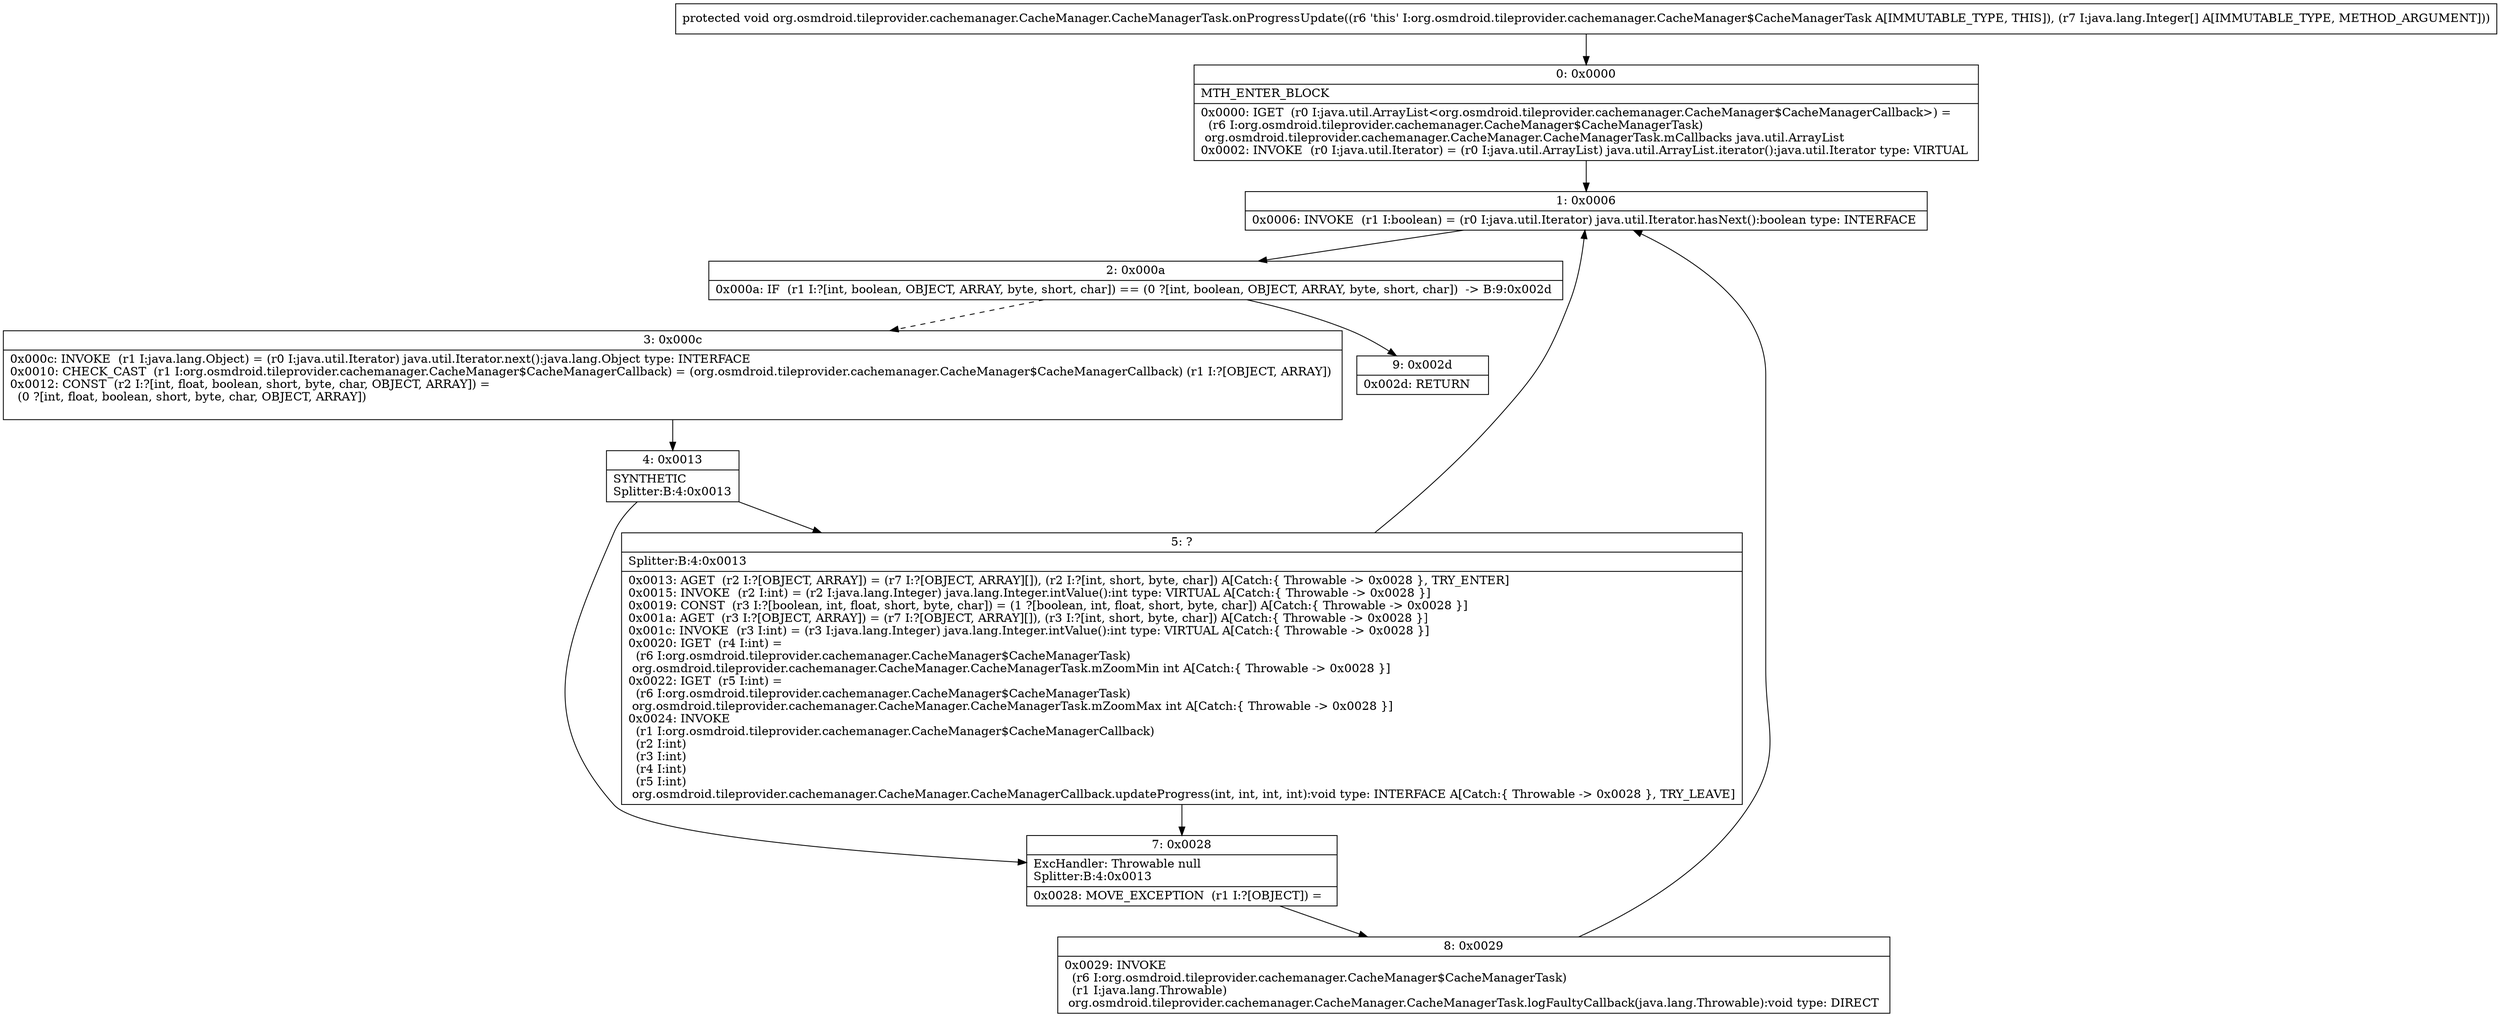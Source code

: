 digraph "CFG fororg.osmdroid.tileprovider.cachemanager.CacheManager.CacheManagerTask.onProgressUpdate([Ljava\/lang\/Integer;)V" {
Node_0 [shape=record,label="{0\:\ 0x0000|MTH_ENTER_BLOCK\l|0x0000: IGET  (r0 I:java.util.ArrayList\<org.osmdroid.tileprovider.cachemanager.CacheManager$CacheManagerCallback\>) = \l  (r6 I:org.osmdroid.tileprovider.cachemanager.CacheManager$CacheManagerTask)\l org.osmdroid.tileprovider.cachemanager.CacheManager.CacheManagerTask.mCallbacks java.util.ArrayList \l0x0002: INVOKE  (r0 I:java.util.Iterator) = (r0 I:java.util.ArrayList) java.util.ArrayList.iterator():java.util.Iterator type: VIRTUAL \l}"];
Node_1 [shape=record,label="{1\:\ 0x0006|0x0006: INVOKE  (r1 I:boolean) = (r0 I:java.util.Iterator) java.util.Iterator.hasNext():boolean type: INTERFACE \l}"];
Node_2 [shape=record,label="{2\:\ 0x000a|0x000a: IF  (r1 I:?[int, boolean, OBJECT, ARRAY, byte, short, char]) == (0 ?[int, boolean, OBJECT, ARRAY, byte, short, char])  \-\> B:9:0x002d \l}"];
Node_3 [shape=record,label="{3\:\ 0x000c|0x000c: INVOKE  (r1 I:java.lang.Object) = (r0 I:java.util.Iterator) java.util.Iterator.next():java.lang.Object type: INTERFACE \l0x0010: CHECK_CAST  (r1 I:org.osmdroid.tileprovider.cachemanager.CacheManager$CacheManagerCallback) = (org.osmdroid.tileprovider.cachemanager.CacheManager$CacheManagerCallback) (r1 I:?[OBJECT, ARRAY]) \l0x0012: CONST  (r2 I:?[int, float, boolean, short, byte, char, OBJECT, ARRAY]) = \l  (0 ?[int, float, boolean, short, byte, char, OBJECT, ARRAY])\l \l}"];
Node_4 [shape=record,label="{4\:\ 0x0013|SYNTHETIC\lSplitter:B:4:0x0013\l}"];
Node_5 [shape=record,label="{5\:\ ?|Splitter:B:4:0x0013\l|0x0013: AGET  (r2 I:?[OBJECT, ARRAY]) = (r7 I:?[OBJECT, ARRAY][]), (r2 I:?[int, short, byte, char]) A[Catch:\{ Throwable \-\> 0x0028 \}, TRY_ENTER]\l0x0015: INVOKE  (r2 I:int) = (r2 I:java.lang.Integer) java.lang.Integer.intValue():int type: VIRTUAL A[Catch:\{ Throwable \-\> 0x0028 \}]\l0x0019: CONST  (r3 I:?[boolean, int, float, short, byte, char]) = (1 ?[boolean, int, float, short, byte, char]) A[Catch:\{ Throwable \-\> 0x0028 \}]\l0x001a: AGET  (r3 I:?[OBJECT, ARRAY]) = (r7 I:?[OBJECT, ARRAY][]), (r3 I:?[int, short, byte, char]) A[Catch:\{ Throwable \-\> 0x0028 \}]\l0x001c: INVOKE  (r3 I:int) = (r3 I:java.lang.Integer) java.lang.Integer.intValue():int type: VIRTUAL A[Catch:\{ Throwable \-\> 0x0028 \}]\l0x0020: IGET  (r4 I:int) = \l  (r6 I:org.osmdroid.tileprovider.cachemanager.CacheManager$CacheManagerTask)\l org.osmdroid.tileprovider.cachemanager.CacheManager.CacheManagerTask.mZoomMin int A[Catch:\{ Throwable \-\> 0x0028 \}]\l0x0022: IGET  (r5 I:int) = \l  (r6 I:org.osmdroid.tileprovider.cachemanager.CacheManager$CacheManagerTask)\l org.osmdroid.tileprovider.cachemanager.CacheManager.CacheManagerTask.mZoomMax int A[Catch:\{ Throwable \-\> 0x0028 \}]\l0x0024: INVOKE  \l  (r1 I:org.osmdroid.tileprovider.cachemanager.CacheManager$CacheManagerCallback)\l  (r2 I:int)\l  (r3 I:int)\l  (r4 I:int)\l  (r5 I:int)\l org.osmdroid.tileprovider.cachemanager.CacheManager.CacheManagerCallback.updateProgress(int, int, int, int):void type: INTERFACE A[Catch:\{ Throwable \-\> 0x0028 \}, TRY_LEAVE]\l}"];
Node_7 [shape=record,label="{7\:\ 0x0028|ExcHandler: Throwable null\lSplitter:B:4:0x0013\l|0x0028: MOVE_EXCEPTION  (r1 I:?[OBJECT]) =  \l}"];
Node_8 [shape=record,label="{8\:\ 0x0029|0x0029: INVOKE  \l  (r6 I:org.osmdroid.tileprovider.cachemanager.CacheManager$CacheManagerTask)\l  (r1 I:java.lang.Throwable)\l org.osmdroid.tileprovider.cachemanager.CacheManager.CacheManagerTask.logFaultyCallback(java.lang.Throwable):void type: DIRECT \l}"];
Node_9 [shape=record,label="{9\:\ 0x002d|0x002d: RETURN   \l}"];
MethodNode[shape=record,label="{protected void org.osmdroid.tileprovider.cachemanager.CacheManager.CacheManagerTask.onProgressUpdate((r6 'this' I:org.osmdroid.tileprovider.cachemanager.CacheManager$CacheManagerTask A[IMMUTABLE_TYPE, THIS]), (r7 I:java.lang.Integer[] A[IMMUTABLE_TYPE, METHOD_ARGUMENT])) }"];
MethodNode -> Node_0;
Node_0 -> Node_1;
Node_1 -> Node_2;
Node_2 -> Node_3[style=dashed];
Node_2 -> Node_9;
Node_3 -> Node_4;
Node_4 -> Node_5;
Node_4 -> Node_7;
Node_5 -> Node_7;
Node_5 -> Node_1;
Node_7 -> Node_8;
Node_8 -> Node_1;
}

